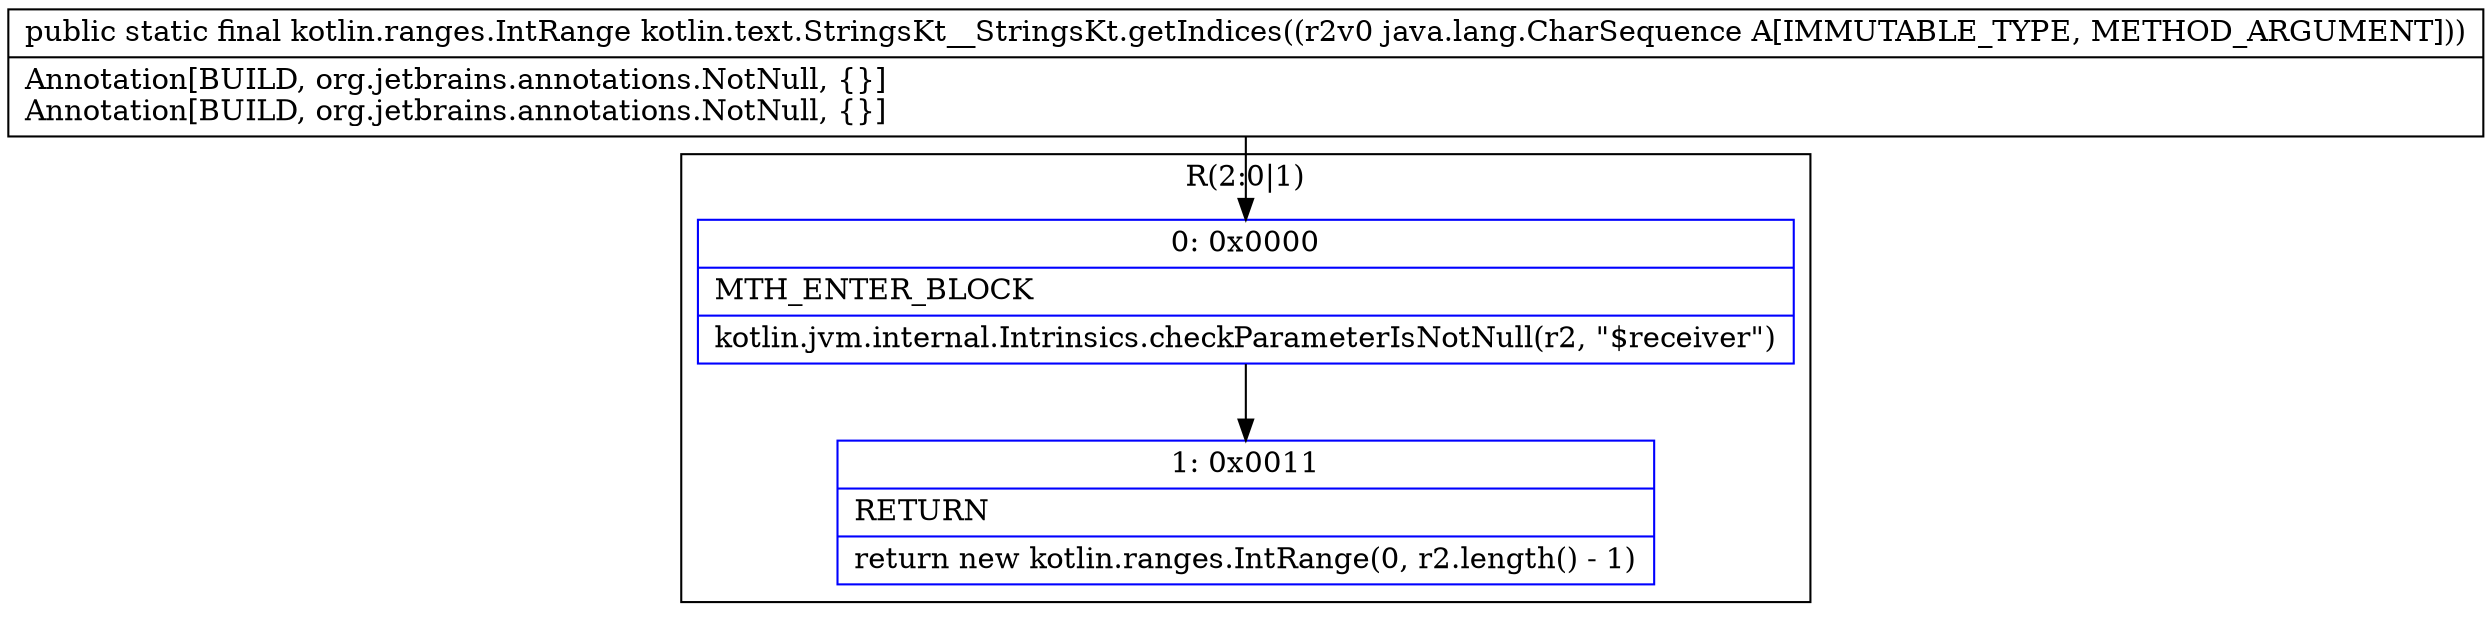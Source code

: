 digraph "CFG forkotlin.text.StringsKt__StringsKt.getIndices(Ljava\/lang\/CharSequence;)Lkotlin\/ranges\/IntRange;" {
subgraph cluster_Region_1230001930 {
label = "R(2:0|1)";
node [shape=record,color=blue];
Node_0 [shape=record,label="{0\:\ 0x0000|MTH_ENTER_BLOCK\l|kotlin.jvm.internal.Intrinsics.checkParameterIsNotNull(r2, \"$receiver\")\l}"];
Node_1 [shape=record,label="{1\:\ 0x0011|RETURN\l|return new kotlin.ranges.IntRange(0, r2.length() \- 1)\l}"];
}
MethodNode[shape=record,label="{public static final kotlin.ranges.IntRange kotlin.text.StringsKt__StringsKt.getIndices((r2v0 java.lang.CharSequence A[IMMUTABLE_TYPE, METHOD_ARGUMENT]))  | Annotation[BUILD, org.jetbrains.annotations.NotNull, \{\}]\lAnnotation[BUILD, org.jetbrains.annotations.NotNull, \{\}]\l}"];
MethodNode -> Node_0;
Node_0 -> Node_1;
}

